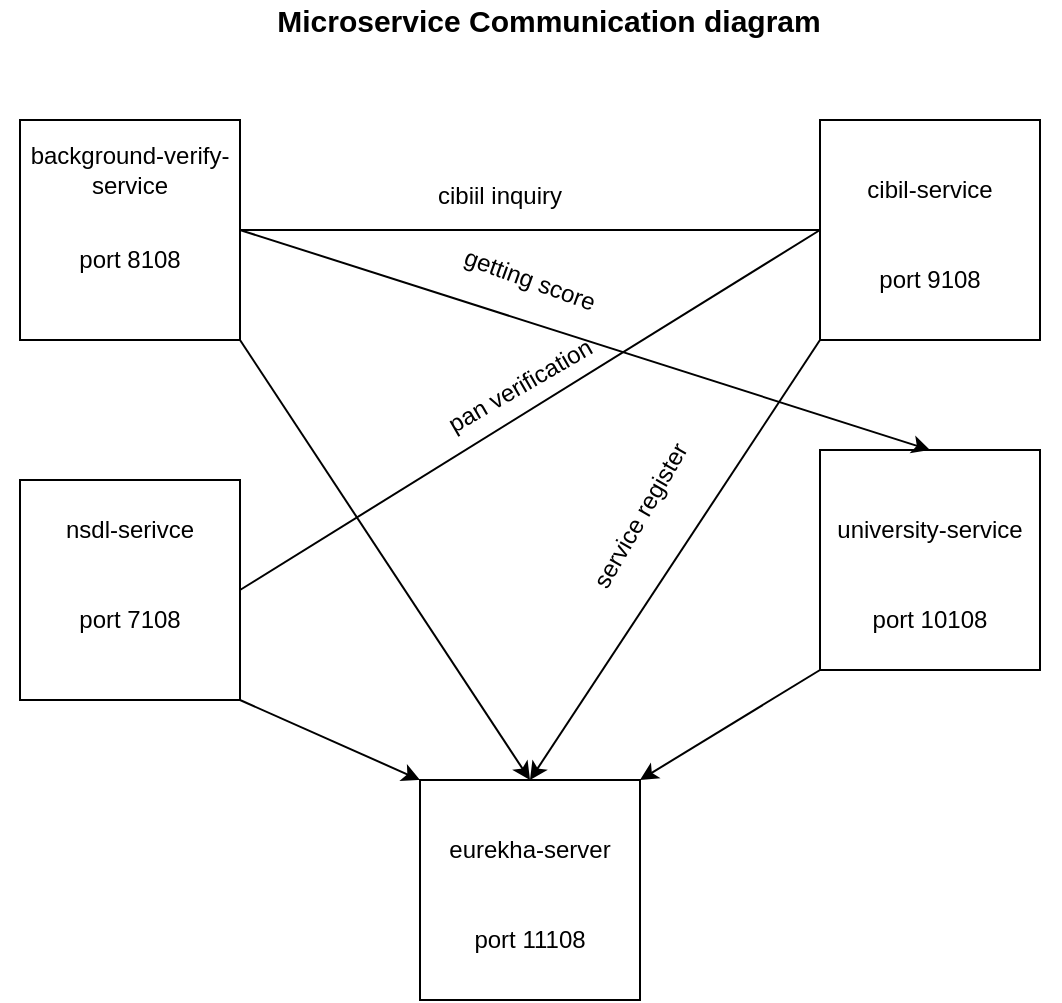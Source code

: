<mxfile version="13.6.5" type="device"><diagram id="B0GqFiD4nyje5UmnaYuD" name="Page-1"><mxGraphModel dx="868" dy="450" grid="1" gridSize="10" guides="1" tooltips="1" connect="1" arrows="1" fold="1" page="1" pageScale="1" pageWidth="850" pageHeight="1100" math="0" shadow="0"><root><mxCell id="0"/><mxCell id="1" parent="0"/><mxCell id="piQySlK0b-Hng97rwI1C-1" value="" style="whiteSpace=wrap;html=1;aspect=fixed;" vertex="1" parent="1"><mxGeometry x="90" y="80" width="110" height="110" as="geometry"/></mxCell><mxCell id="piQySlK0b-Hng97rwI1C-2" value="background-verify-service" style="text;html=1;strokeColor=none;fillColor=none;align=center;verticalAlign=middle;whiteSpace=wrap;rounded=0;" vertex="1" parent="1"><mxGeometry x="80" y="100" width="130" height="10" as="geometry"/></mxCell><mxCell id="piQySlK0b-Hng97rwI1C-3" value="port 8108" style="text;html=1;strokeColor=none;fillColor=none;align=center;verticalAlign=middle;whiteSpace=wrap;rounded=0;" vertex="1" parent="1"><mxGeometry x="110" y="140" width="70" height="20" as="geometry"/></mxCell><mxCell id="piQySlK0b-Hng97rwI1C-9" value="" style="whiteSpace=wrap;html=1;aspect=fixed;" vertex="1" parent="1"><mxGeometry x="490" y="80" width="110" height="110" as="geometry"/></mxCell><mxCell id="piQySlK0b-Hng97rwI1C-10" value="cibil-service" style="text;html=1;strokeColor=none;fillColor=none;align=center;verticalAlign=middle;whiteSpace=wrap;rounded=0;" vertex="1" parent="1"><mxGeometry x="480" y="110" width="130" height="10" as="geometry"/></mxCell><mxCell id="piQySlK0b-Hng97rwI1C-11" value="port 9108" style="text;html=1;strokeColor=none;fillColor=none;align=center;verticalAlign=middle;whiteSpace=wrap;rounded=0;" vertex="1" parent="1"><mxGeometry x="510" y="150" width="70" height="20" as="geometry"/></mxCell><mxCell id="piQySlK0b-Hng97rwI1C-12" value="" style="whiteSpace=wrap;html=1;aspect=fixed;" vertex="1" parent="1"><mxGeometry x="90" y="260" width="110" height="110" as="geometry"/></mxCell><mxCell id="piQySlK0b-Hng97rwI1C-13" value="nsdl-serivce" style="text;html=1;strokeColor=none;fillColor=none;align=center;verticalAlign=middle;whiteSpace=wrap;rounded=0;" vertex="1" parent="1"><mxGeometry x="80" y="280" width="130" height="10" as="geometry"/></mxCell><mxCell id="piQySlK0b-Hng97rwI1C-14" value="port 7108" style="text;html=1;strokeColor=none;fillColor=none;align=center;verticalAlign=middle;whiteSpace=wrap;rounded=0;" vertex="1" parent="1"><mxGeometry x="110" y="320" width="70" height="20" as="geometry"/></mxCell><mxCell id="piQySlK0b-Hng97rwI1C-15" value="" style="whiteSpace=wrap;html=1;aspect=fixed;" vertex="1" parent="1"><mxGeometry x="490" y="245" width="110" height="110" as="geometry"/></mxCell><mxCell id="piQySlK0b-Hng97rwI1C-16" value="university-service" style="text;html=1;strokeColor=none;fillColor=none;align=center;verticalAlign=middle;whiteSpace=wrap;rounded=0;" vertex="1" parent="1"><mxGeometry x="480" y="280" width="130" height="10" as="geometry"/></mxCell><mxCell id="piQySlK0b-Hng97rwI1C-17" value="port 10108" style="text;html=1;strokeColor=none;fillColor=none;align=center;verticalAlign=middle;whiteSpace=wrap;rounded=0;" vertex="1" parent="1"><mxGeometry x="510" y="320" width="70" height="20" as="geometry"/></mxCell><mxCell id="piQySlK0b-Hng97rwI1C-22" value="" style="whiteSpace=wrap;html=1;aspect=fixed;" vertex="1" parent="1"><mxGeometry x="290" y="410" width="110" height="110" as="geometry"/></mxCell><mxCell id="piQySlK0b-Hng97rwI1C-23" value="eurekha-server" style="text;html=1;strokeColor=none;fillColor=none;align=center;verticalAlign=middle;whiteSpace=wrap;rounded=0;" vertex="1" parent="1"><mxGeometry x="280" y="440" width="130" height="10" as="geometry"/></mxCell><mxCell id="piQySlK0b-Hng97rwI1C-24" value="port 11108" style="text;html=1;strokeColor=none;fillColor=none;align=center;verticalAlign=middle;whiteSpace=wrap;rounded=0;" vertex="1" parent="1"><mxGeometry x="310" y="480" width="70" height="20" as="geometry"/></mxCell><mxCell id="piQySlK0b-Hng97rwI1C-25" value="" style="endArrow=classic;html=1;entryX=0.5;entryY=0;entryDx=0;entryDy=0;exitX=0;exitY=1;exitDx=0;exitDy=0;" edge="1" parent="1" source="piQySlK0b-Hng97rwI1C-9" target="piQySlK0b-Hng97rwI1C-22"><mxGeometry width="50" height="50" relative="1" as="geometry"><mxPoint x="400" y="260" as="sourcePoint"/><mxPoint x="450" y="210" as="targetPoint"/></mxGeometry></mxCell><mxCell id="piQySlK0b-Hng97rwI1C-26" value="" style="endArrow=classic;html=1;exitX=1;exitY=1;exitDx=0;exitDy=0;entryX=0.5;entryY=0;entryDx=0;entryDy=0;" edge="1" parent="1" source="piQySlK0b-Hng97rwI1C-1" target="piQySlK0b-Hng97rwI1C-22"><mxGeometry width="50" height="50" relative="1" as="geometry"><mxPoint x="500" y="200" as="sourcePoint"/><mxPoint x="340" y="400" as="targetPoint"/></mxGeometry></mxCell><mxCell id="piQySlK0b-Hng97rwI1C-28" value="" style="endArrow=classic;html=1;exitX=1;exitY=1;exitDx=0;exitDy=0;entryX=0;entryY=0;entryDx=0;entryDy=0;" edge="1" parent="1" source="piQySlK0b-Hng97rwI1C-12" target="piQySlK0b-Hng97rwI1C-22"><mxGeometry width="50" height="50" relative="1" as="geometry"><mxPoint x="400" y="260" as="sourcePoint"/><mxPoint x="450" y="210" as="targetPoint"/></mxGeometry></mxCell><mxCell id="piQySlK0b-Hng97rwI1C-29" value="" style="endArrow=classic;html=1;exitX=0;exitY=1;exitDx=0;exitDy=0;entryX=1;entryY=0;entryDx=0;entryDy=0;" edge="1" parent="1" source="piQySlK0b-Hng97rwI1C-15" target="piQySlK0b-Hng97rwI1C-22"><mxGeometry width="50" height="50" relative="1" as="geometry"><mxPoint x="430" y="400" as="sourcePoint"/><mxPoint x="450" y="210" as="targetPoint"/></mxGeometry></mxCell><mxCell id="piQySlK0b-Hng97rwI1C-34" value="cibiil inquiry" style="text;html=1;strokeColor=none;fillColor=none;align=center;verticalAlign=middle;whiteSpace=wrap;rounded=0;" vertex="1" parent="1"><mxGeometry x="280" y="85" width="100" height="65" as="geometry"/></mxCell><mxCell id="piQySlK0b-Hng97rwI1C-35" value="" style="endArrow=none;html=1;entryX=1;entryY=0.5;entryDx=0;entryDy=0;entryPerimeter=0;exitX=1;exitY=0.5;exitDx=0;exitDy=0;" edge="1" parent="1" source="piQySlK0b-Hng97rwI1C-12"><mxGeometry width="50" height="50" relative="1" as="geometry"><mxPoint x="400" y="250" as="sourcePoint"/><mxPoint x="490" y="135" as="targetPoint"/></mxGeometry></mxCell><mxCell id="piQySlK0b-Hng97rwI1C-46" value="" style="endArrow=none;html=1;entryX=0;entryY=0.5;entryDx=0;entryDy=0;" edge="1" parent="1" source="piQySlK0b-Hng97rwI1C-1" target="piQySlK0b-Hng97rwI1C-9"><mxGeometry width="50" height="50" relative="1" as="geometry"><mxPoint x="400" y="240" as="sourcePoint"/><mxPoint x="450" y="190" as="targetPoint"/></mxGeometry></mxCell><mxCell id="piQySlK0b-Hng97rwI1C-51" value="pan verification" style="text;html=1;strokeColor=none;fillColor=none;align=center;verticalAlign=middle;whiteSpace=wrap;rounded=0;rotation=-30;" vertex="1" parent="1"><mxGeometry x="290" y="180" width="100" height="65" as="geometry"/></mxCell><mxCell id="piQySlK0b-Hng97rwI1C-52" value="service register" style="text;html=1;strokeColor=none;fillColor=none;align=center;verticalAlign=middle;whiteSpace=wrap;rounded=0;rotation=-60;" vertex="1" parent="1"><mxGeometry x="350" y="245" width="100" height="65" as="geometry"/></mxCell><mxCell id="piQySlK0b-Hng97rwI1C-53" value="" style="endArrow=classic;html=1;exitX=1;exitY=0.5;exitDx=0;exitDy=0;entryX=0.5;entryY=0;entryDx=0;entryDy=0;" edge="1" parent="1" source="piQySlK0b-Hng97rwI1C-1" target="piQySlK0b-Hng97rwI1C-15"><mxGeometry width="50" height="50" relative="1" as="geometry"><mxPoint x="400" y="250" as="sourcePoint"/><mxPoint x="615" y="250" as="targetPoint"/></mxGeometry></mxCell><mxCell id="piQySlK0b-Hng97rwI1C-54" value="getting score" style="text;html=1;strokeColor=none;fillColor=none;align=center;verticalAlign=middle;whiteSpace=wrap;rounded=0;rotation=20;" vertex="1" parent="1"><mxGeometry x="295" y="127.5" width="100" height="65" as="geometry"/></mxCell><mxCell id="piQySlK0b-Hng97rwI1C-55" value="&lt;font&gt;&lt;b style=&quot;font-size: 15px&quot;&gt;Microservice &lt;/b&gt;&lt;span style=&quot;font-size: 15px&quot;&gt;&lt;b&gt;Communication&lt;/b&gt;&lt;/span&gt;&lt;b style=&quot;font-size: 15px&quot;&gt;&amp;nbsp;diagram&lt;/b&gt;&lt;/font&gt;" style="text;html=1;strokeColor=none;fillColor=none;align=center;verticalAlign=middle;whiteSpace=wrap;rounded=0;labelBackgroundColor=#ffffff;" vertex="1" parent="1"><mxGeometry x="210" y="20" width="289" height="20" as="geometry"/></mxCell></root></mxGraphModel></diagram></mxfile>